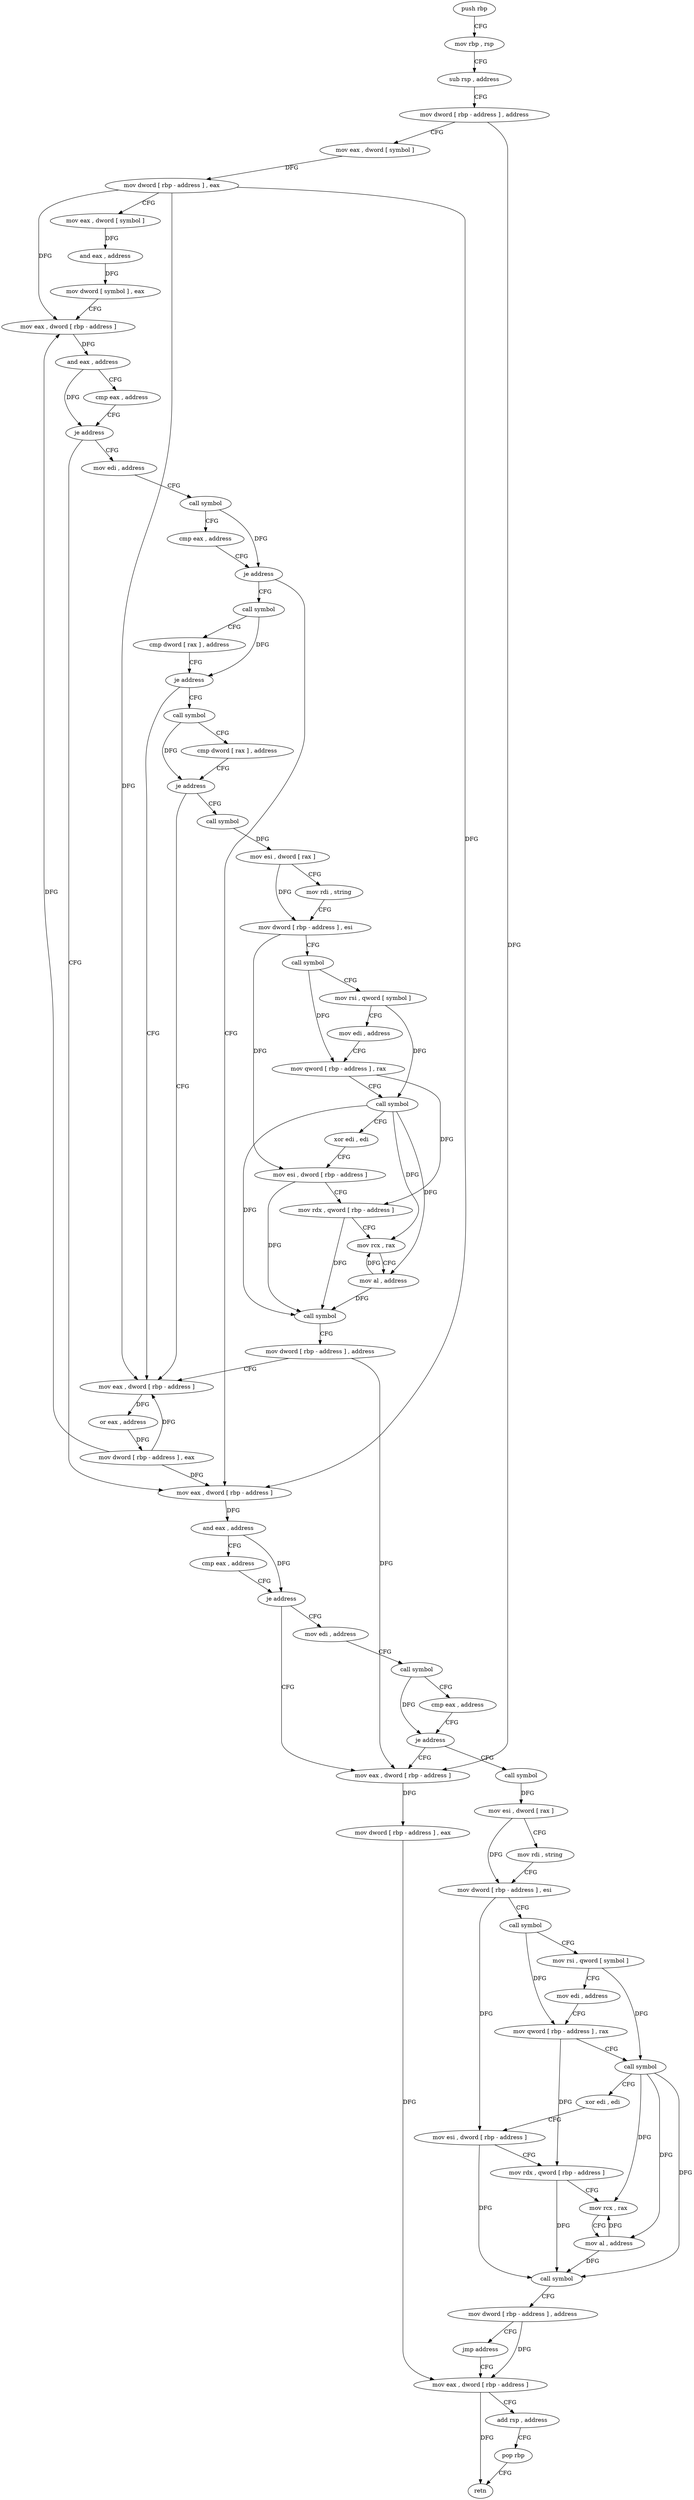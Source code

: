 digraph "func" {
"4229216" [label = "push rbp" ]
"4229217" [label = "mov rbp , rsp" ]
"4229220" [label = "sub rsp , address" ]
"4229224" [label = "mov dword [ rbp - address ] , address" ]
"4229231" [label = "mov eax , dword [ symbol ]" ]
"4229238" [label = "mov dword [ rbp - address ] , eax" ]
"4229241" [label = "mov eax , dword [ symbol ]" ]
"4229248" [label = "and eax , address" ]
"4229253" [label = "mov dword [ symbol ] , eax" ]
"4229260" [label = "mov eax , dword [ rbp - address ]" ]
"4229263" [label = "and eax , address" ]
"4229268" [label = "cmp eax , address" ]
"4229271" [label = "je address" ]
"4229408" [label = "mov eax , dword [ rbp - address ]" ]
"4229277" [label = "mov edi , address" ]
"4229411" [label = "and eax , address" ]
"4229416" [label = "cmp eax , address" ]
"4229419" [label = "je address" ]
"4229522" [label = "mov eax , dword [ rbp - address ]" ]
"4229425" [label = "mov edi , address" ]
"4229282" [label = "call symbol" ]
"4229287" [label = "cmp eax , address" ]
"4229290" [label = "je address" ]
"4229296" [label = "call symbol" ]
"4229525" [label = "mov dword [ rbp - address ] , eax" ]
"4229528" [label = "mov eax , dword [ rbp - address ]" ]
"4229430" [label = "call symbol" ]
"4229435" [label = "cmp eax , address" ]
"4229438" [label = "je address" ]
"4229444" [label = "call symbol" ]
"4229301" [label = "cmp dword [ rax ] , address" ]
"4229304" [label = "je address" ]
"4229397" [label = "mov eax , dword [ rbp - address ]" ]
"4229310" [label = "call symbol" ]
"4229449" [label = "mov esi , dword [ rax ]" ]
"4229451" [label = "mov rdi , string" ]
"4229461" [label = "mov dword [ rbp - address ] , esi" ]
"4229464" [label = "call symbol" ]
"4229469" [label = "mov rsi , qword [ symbol ]" ]
"4229477" [label = "mov edi , address" ]
"4229482" [label = "mov qword [ rbp - address ] , rax" ]
"4229486" [label = "call symbol" ]
"4229491" [label = "xor edi , edi" ]
"4229493" [label = "mov esi , dword [ rbp - address ]" ]
"4229496" [label = "mov rdx , qword [ rbp - address ]" ]
"4229500" [label = "mov rcx , rax" ]
"4229503" [label = "mov al , address" ]
"4229505" [label = "call symbol" ]
"4229510" [label = "mov dword [ rbp - address ] , address" ]
"4229517" [label = "jmp address" ]
"4229400" [label = "or eax , address" ]
"4229405" [label = "mov dword [ rbp - address ] , eax" ]
"4229315" [label = "cmp dword [ rax ] , address" ]
"4229318" [label = "je address" ]
"4229324" [label = "call symbol" ]
"4229531" [label = "add rsp , address" ]
"4229535" [label = "pop rbp" ]
"4229536" [label = "retn" ]
"4229329" [label = "mov esi , dword [ rax ]" ]
"4229331" [label = "mov rdi , string" ]
"4229341" [label = "mov dword [ rbp - address ] , esi" ]
"4229344" [label = "call symbol" ]
"4229349" [label = "mov rsi , qword [ symbol ]" ]
"4229357" [label = "mov edi , address" ]
"4229362" [label = "mov qword [ rbp - address ] , rax" ]
"4229366" [label = "call symbol" ]
"4229371" [label = "xor edi , edi" ]
"4229373" [label = "mov esi , dword [ rbp - address ]" ]
"4229376" [label = "mov rdx , qword [ rbp - address ]" ]
"4229380" [label = "mov rcx , rax" ]
"4229383" [label = "mov al , address" ]
"4229385" [label = "call symbol" ]
"4229390" [label = "mov dword [ rbp - address ] , address" ]
"4229216" -> "4229217" [ label = "CFG" ]
"4229217" -> "4229220" [ label = "CFG" ]
"4229220" -> "4229224" [ label = "CFG" ]
"4229224" -> "4229231" [ label = "CFG" ]
"4229224" -> "4229522" [ label = "DFG" ]
"4229231" -> "4229238" [ label = "DFG" ]
"4229238" -> "4229241" [ label = "CFG" ]
"4229238" -> "4229260" [ label = "DFG" ]
"4229238" -> "4229408" [ label = "DFG" ]
"4229238" -> "4229397" [ label = "DFG" ]
"4229241" -> "4229248" [ label = "DFG" ]
"4229248" -> "4229253" [ label = "DFG" ]
"4229253" -> "4229260" [ label = "CFG" ]
"4229260" -> "4229263" [ label = "DFG" ]
"4229263" -> "4229268" [ label = "CFG" ]
"4229263" -> "4229271" [ label = "DFG" ]
"4229268" -> "4229271" [ label = "CFG" ]
"4229271" -> "4229408" [ label = "CFG" ]
"4229271" -> "4229277" [ label = "CFG" ]
"4229408" -> "4229411" [ label = "DFG" ]
"4229277" -> "4229282" [ label = "CFG" ]
"4229411" -> "4229416" [ label = "CFG" ]
"4229411" -> "4229419" [ label = "DFG" ]
"4229416" -> "4229419" [ label = "CFG" ]
"4229419" -> "4229522" [ label = "CFG" ]
"4229419" -> "4229425" [ label = "CFG" ]
"4229522" -> "4229525" [ label = "DFG" ]
"4229425" -> "4229430" [ label = "CFG" ]
"4229282" -> "4229287" [ label = "CFG" ]
"4229282" -> "4229290" [ label = "DFG" ]
"4229287" -> "4229290" [ label = "CFG" ]
"4229290" -> "4229408" [ label = "CFG" ]
"4229290" -> "4229296" [ label = "CFG" ]
"4229296" -> "4229301" [ label = "CFG" ]
"4229296" -> "4229304" [ label = "DFG" ]
"4229525" -> "4229528" [ label = "DFG" ]
"4229528" -> "4229531" [ label = "CFG" ]
"4229528" -> "4229536" [ label = "DFG" ]
"4229430" -> "4229435" [ label = "CFG" ]
"4229430" -> "4229438" [ label = "DFG" ]
"4229435" -> "4229438" [ label = "CFG" ]
"4229438" -> "4229522" [ label = "CFG" ]
"4229438" -> "4229444" [ label = "CFG" ]
"4229444" -> "4229449" [ label = "DFG" ]
"4229301" -> "4229304" [ label = "CFG" ]
"4229304" -> "4229397" [ label = "CFG" ]
"4229304" -> "4229310" [ label = "CFG" ]
"4229397" -> "4229400" [ label = "DFG" ]
"4229310" -> "4229315" [ label = "CFG" ]
"4229310" -> "4229318" [ label = "DFG" ]
"4229449" -> "4229451" [ label = "CFG" ]
"4229449" -> "4229461" [ label = "DFG" ]
"4229451" -> "4229461" [ label = "CFG" ]
"4229461" -> "4229464" [ label = "CFG" ]
"4229461" -> "4229493" [ label = "DFG" ]
"4229464" -> "4229469" [ label = "CFG" ]
"4229464" -> "4229482" [ label = "DFG" ]
"4229469" -> "4229477" [ label = "CFG" ]
"4229469" -> "4229486" [ label = "DFG" ]
"4229477" -> "4229482" [ label = "CFG" ]
"4229482" -> "4229486" [ label = "CFG" ]
"4229482" -> "4229496" [ label = "DFG" ]
"4229486" -> "4229491" [ label = "CFG" ]
"4229486" -> "4229500" [ label = "DFG" ]
"4229486" -> "4229503" [ label = "DFG" ]
"4229486" -> "4229505" [ label = "DFG" ]
"4229491" -> "4229493" [ label = "CFG" ]
"4229493" -> "4229496" [ label = "CFG" ]
"4229493" -> "4229505" [ label = "DFG" ]
"4229496" -> "4229500" [ label = "CFG" ]
"4229496" -> "4229505" [ label = "DFG" ]
"4229500" -> "4229503" [ label = "CFG" ]
"4229503" -> "4229505" [ label = "DFG" ]
"4229503" -> "4229500" [ label = "DFG" ]
"4229505" -> "4229510" [ label = "CFG" ]
"4229510" -> "4229517" [ label = "CFG" ]
"4229510" -> "4229528" [ label = "DFG" ]
"4229517" -> "4229528" [ label = "CFG" ]
"4229400" -> "4229405" [ label = "DFG" ]
"4229405" -> "4229408" [ label = "DFG" ]
"4229405" -> "4229260" [ label = "DFG" ]
"4229405" -> "4229397" [ label = "DFG" ]
"4229315" -> "4229318" [ label = "CFG" ]
"4229318" -> "4229397" [ label = "CFG" ]
"4229318" -> "4229324" [ label = "CFG" ]
"4229324" -> "4229329" [ label = "DFG" ]
"4229531" -> "4229535" [ label = "CFG" ]
"4229535" -> "4229536" [ label = "CFG" ]
"4229329" -> "4229331" [ label = "CFG" ]
"4229329" -> "4229341" [ label = "DFG" ]
"4229331" -> "4229341" [ label = "CFG" ]
"4229341" -> "4229344" [ label = "CFG" ]
"4229341" -> "4229373" [ label = "DFG" ]
"4229344" -> "4229349" [ label = "CFG" ]
"4229344" -> "4229362" [ label = "DFG" ]
"4229349" -> "4229357" [ label = "CFG" ]
"4229349" -> "4229366" [ label = "DFG" ]
"4229357" -> "4229362" [ label = "CFG" ]
"4229362" -> "4229366" [ label = "CFG" ]
"4229362" -> "4229376" [ label = "DFG" ]
"4229366" -> "4229371" [ label = "CFG" ]
"4229366" -> "4229380" [ label = "DFG" ]
"4229366" -> "4229383" [ label = "DFG" ]
"4229366" -> "4229385" [ label = "DFG" ]
"4229371" -> "4229373" [ label = "CFG" ]
"4229373" -> "4229376" [ label = "CFG" ]
"4229373" -> "4229385" [ label = "DFG" ]
"4229376" -> "4229380" [ label = "CFG" ]
"4229376" -> "4229385" [ label = "DFG" ]
"4229380" -> "4229383" [ label = "CFG" ]
"4229383" -> "4229385" [ label = "DFG" ]
"4229383" -> "4229380" [ label = "DFG" ]
"4229385" -> "4229390" [ label = "CFG" ]
"4229390" -> "4229397" [ label = "CFG" ]
"4229390" -> "4229522" [ label = "DFG" ]
}
